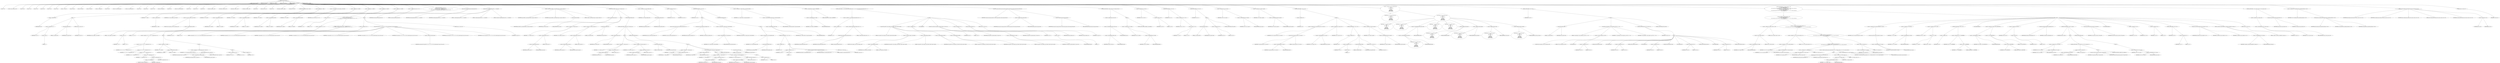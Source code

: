 digraph hostapd_notif_assoc {  
"1000135" [label = "(METHOD,hostapd_notif_assoc)" ]
"1000136" [label = "(PARAM,hostapd_data *hapd)" ]
"1000137" [label = "(PARAM,const u8 *addr)" ]
"1000138" [label = "(PARAM,const u8 *req_ies)" ]
"1000139" [label = "(PARAM,size_t req_ies_len)" ]
"1000140" [label = "(PARAM,int reassoc)" ]
"1000141" [label = "(BLOCK,,)" ]
"1000142" [label = "(LOCAL,v7: int)" ]
"1000143" [label = "(LOCAL,v9: const unsigned __int8 *)" ]
"1000144" [label = "(LOCAL,v10: int)" ]
"1000145" [label = "(LOCAL,v11: int)" ]
"1000146" [label = "(LOCAL,v12: int)" ]
"1000147" [label = "(LOCAL,v13: int)" ]
"1000148" [label = "(LOCAL,v14: int)" ]
"1000149" [label = "(LOCAL,v15: int)" ]
"1000150" [label = "(LOCAL,v17: const u8 *)" ]
"1000151" [label = "(LOCAL,v18: size_t)" ]
"1000152" [label = "(LOCAL,v19: sta_info *)" ]
"1000153" [label = "(LOCAL,v20: sta_info *)" ]
"1000154" [label = "(LOCAL,v21: unsigned int)" ]
"1000155" [label = "(LOCAL,v22: bool)" ]
"1000156" [label = "(LOCAL,v23: wpa_state_machine *)" ]
"1000157" [label = "(LOCAL,v24: wpa_authenticator *)" ]
"1000158" [label = "(LOCAL,v25: int)" ]
"1000159" [label = "(LOCAL,v26: int)" ]
"1000160" [label = "(LOCAL,v27: u32)" ]
"1000161" [label = "(LOCAL,v28: unsigned int)" ]
"1000162" [label = "(LOCAL,v29: int)" ]
"1000163" [label = "(LOCAL,v30: wpa_state_machine *)" ]
"1000164" [label = "(LOCAL,v31: int)" ]
"1000165" [label = "(LOCAL,v32: u8 *)" ]
"1000166" [label = "(LOCAL,v33: int)" ]
"1000167" [label = "(LOCAL,fmt: unsigned __int8 *)" ]
"1000168" [label = "(LOCAL,fmta: unsigned __int8 *)" ]
"1000169" [label = "(LOCAL,fmtb: unsigned __int8 *)" ]
"1000170" [label = "(LOCAL,fmtc: unsigned __int8 *)" ]
"1000171" [label = "(LOCAL,v38: int)" ]
"1000172" [label = "(LOCAL,show_errors: int)" ]
"1000173" [label = "(LOCAL,v41: int)" ]
"1000174" [label = "(LOCAL,elems: ieee802_11_elems)" ]
"1000175" [label = "(LOCAL,buf: u8 [ 1064 ])" ]
"1000176" [label = "(CONTROL_STRUCTURE,if ( !addr ),if ( !addr ))" ]
"1000177" [label = "(<operator>.logicalNot,!addr)" ]
"1000178" [label = "(IDENTIFIER,addr,!addr)" ]
"1000179" [label = "(BLOCK,,)" ]
"1000180" [label = "(<operator>.assignment,v15 = -1)" ]
"1000181" [label = "(IDENTIFIER,v15,v15 = -1)" ]
"1000182" [label = "(<operator>.minus,-1)" ]
"1000183" [label = "(LITERAL,1,-1)" ]
"1000184" [label = "(wpa_printf,wpa_printf(2, fmt))" ]
"1000185" [label = "(LITERAL,2,wpa_printf(2, fmt))" ]
"1000186" [label = "(IDENTIFIER,fmt,wpa_printf(2, fmt))" ]
"1000187" [label = "(RETURN,return v15;,return v15;)" ]
"1000188" [label = "(IDENTIFIER,v15,return v15;)" ]
"1000189" [label = "(<operator>.assignment,v7 = *addr)" ]
"1000190" [label = "(IDENTIFIER,v7,v7 = *addr)" ]
"1000191" [label = "(<operator>.indirection,*addr)" ]
"1000192" [label = "(IDENTIFIER,addr,v7 = *addr)" ]
"1000193" [label = "(<operator>.assignment,v9 = (const unsigned __int8 *)addr[1])" ]
"1000194" [label = "(IDENTIFIER,v9,v9 = (const unsigned __int8 *)addr[1])" ]
"1000195" [label = "(<operator>.cast,(const unsigned __int8 *)addr[1])" ]
"1000196" [label = "(UNKNOWN,const unsigned __int8 *,const unsigned __int8 *)" ]
"1000197" [label = "(<operator>.indirectIndexAccess,addr[1])" ]
"1000198" [label = "(IDENTIFIER,addr,(const unsigned __int8 *)addr[1])" ]
"1000199" [label = "(LITERAL,1,(const unsigned __int8 *)addr[1])" ]
"1000200" [label = "(<operator>.assignment,v10 = addr[2])" ]
"1000201" [label = "(IDENTIFIER,v10,v10 = addr[2])" ]
"1000202" [label = "(<operator>.indirectIndexAccess,addr[2])" ]
"1000203" [label = "(IDENTIFIER,addr,v10 = addr[2])" ]
"1000204" [label = "(LITERAL,2,v10 = addr[2])" ]
"1000205" [label = "(<operator>.assignment,v11 = addr[3])" ]
"1000206" [label = "(IDENTIFIER,v11,v11 = addr[3])" ]
"1000207" [label = "(<operator>.indirectIndexAccess,addr[3])" ]
"1000208" [label = "(IDENTIFIER,addr,v11 = addr[3])" ]
"1000209" [label = "(LITERAL,3,v11 = addr[3])" ]
"1000210" [label = "(<operator>.assignment,v12 = addr[4])" ]
"1000211" [label = "(IDENTIFIER,v12,v12 = addr[4])" ]
"1000212" [label = "(<operator>.indirectIndexAccess,addr[4])" ]
"1000213" [label = "(IDENTIFIER,addr,v12 = addr[4])" ]
"1000214" [label = "(LITERAL,4,v12 = addr[4])" ]
"1000215" [label = "(<operator>.assignment,v13 = addr[5])" ]
"1000216" [label = "(IDENTIFIER,v13,v13 = addr[5])" ]
"1000217" [label = "(<operator>.indirectIndexAccess,addr[5])" ]
"1000218" [label = "(IDENTIFIER,addr,v13 = addr[5])" ]
"1000219" [label = "(LITERAL,5,v13 = addr[5])" ]
"1000220" [label = "(<operator>.assignment,show_errors = v7 & 1)" ]
"1000221" [label = "(IDENTIFIER,show_errors,show_errors = v7 & 1)" ]
"1000222" [label = "(<operator>.and,v7 & 1)" ]
"1000223" [label = "(IDENTIFIER,v7,v7 & 1)" ]
"1000224" [label = "(LITERAL,1,v7 & 1)" ]
"1000225" [label = "(CONTROL_STRUCTURE,if ( (v7 & 1) != 0\n    || !(v12 | v11 | v10 | v7 | (unsigned int)v9 | v13)\n    || (v41 = addr[5], v14 = memcmp(addr, hapd->own_addr, 6u), v13 = v41, !v14) ),if ( (v7 & 1) != 0\n    || !(v12 | v11 | v10 | v7 | (unsigned int)v9 | v13)\n    || (v41 = addr[5], v14 = memcmp(addr, hapd->own_addr, 6u), v13 = v41, !v14) ))" ]
"1000226" [label = "(<operator>.logicalOr,(v7 & 1) != 0\n    || !(v12 | v11 | v10 | v7 | (unsigned int)v9 | v13)\n    || (v41 = addr[5], v14 = memcmp(addr, hapd->own_addr, 6u), v13 = v41, !v14))" ]
"1000227" [label = "(<operator>.notEquals,(v7 & 1) != 0)" ]
"1000228" [label = "(<operator>.and,v7 & 1)" ]
"1000229" [label = "(IDENTIFIER,v7,v7 & 1)" ]
"1000230" [label = "(LITERAL,1,v7 & 1)" ]
"1000231" [label = "(LITERAL,0,(v7 & 1) != 0)" ]
"1000232" [label = "(<operator>.logicalOr,!(v12 | v11 | v10 | v7 | (unsigned int)v9 | v13)\n    || (v41 = addr[5], v14 = memcmp(addr, hapd->own_addr, 6u), v13 = v41, !v14))" ]
"1000233" [label = "(<operator>.logicalNot,!(v12 | v11 | v10 | v7 | (unsigned int)v9 | v13))" ]
"1000234" [label = "(<operator>.or,v12 | v11 | v10 | v7 | (unsigned int)v9 | v13)" ]
"1000235" [label = "(IDENTIFIER,v12,v12 | v11 | v10 | v7 | (unsigned int)v9 | v13)" ]
"1000236" [label = "(<operator>.or,v11 | v10 | v7 | (unsigned int)v9 | v13)" ]
"1000237" [label = "(IDENTIFIER,v11,v11 | v10 | v7 | (unsigned int)v9 | v13)" ]
"1000238" [label = "(<operator>.or,v10 | v7 | (unsigned int)v9 | v13)" ]
"1000239" [label = "(IDENTIFIER,v10,v10 | v7 | (unsigned int)v9 | v13)" ]
"1000240" [label = "(<operator>.or,v7 | (unsigned int)v9 | v13)" ]
"1000241" [label = "(IDENTIFIER,v7,v7 | (unsigned int)v9 | v13)" ]
"1000242" [label = "(<operator>.or,(unsigned int)v9 | v13)" ]
"1000243" [label = "(<operator>.cast,(unsigned int)v9)" ]
"1000244" [label = "(UNKNOWN,unsigned int,unsigned int)" ]
"1000245" [label = "(IDENTIFIER,v9,(unsigned int)v9)" ]
"1000246" [label = "(IDENTIFIER,v13,(unsigned int)v9 | v13)" ]
"1000247" [label = "(BLOCK,,)" ]
"1000248" [label = "(<operator>.assignment,v41 = addr[5])" ]
"1000249" [label = "(IDENTIFIER,v41,v41 = addr[5])" ]
"1000250" [label = "(<operator>.indirectIndexAccess,addr[5])" ]
"1000251" [label = "(IDENTIFIER,addr,v41 = addr[5])" ]
"1000252" [label = "(LITERAL,5,v41 = addr[5])" ]
"1000253" [label = "(BLOCK,,)" ]
"1000254" [label = "(<operator>.assignment,v14 = memcmp(addr, hapd->own_addr, 6u))" ]
"1000255" [label = "(IDENTIFIER,v14,v14 = memcmp(addr, hapd->own_addr, 6u))" ]
"1000256" [label = "(memcmp,memcmp(addr, hapd->own_addr, 6u))" ]
"1000257" [label = "(IDENTIFIER,addr,memcmp(addr, hapd->own_addr, 6u))" ]
"1000258" [label = "(<operator>.indirectFieldAccess,hapd->own_addr)" ]
"1000259" [label = "(IDENTIFIER,hapd,memcmp(addr, hapd->own_addr, 6u))" ]
"1000260" [label = "(FIELD_IDENTIFIER,own_addr,own_addr)" ]
"1000261" [label = "(LITERAL,6u,memcmp(addr, hapd->own_addr, 6u))" ]
"1000262" [label = "(BLOCK,,)" ]
"1000263" [label = "(<operator>.assignment,v13 = v41)" ]
"1000264" [label = "(IDENTIFIER,v13,v13 = v41)" ]
"1000265" [label = "(IDENTIFIER,v41,v13 = v41)" ]
"1000266" [label = "(<operator>.logicalNot,!v14)" ]
"1000267" [label = "(IDENTIFIER,v14,!v14)" ]
"1000268" [label = "(BLOCK,,)" ]
"1000269" [label = "(<operator>.assignment,v15 = 0)" ]
"1000270" [label = "(IDENTIFIER,v15,v15 = 0)" ]
"1000271" [label = "(LITERAL,0,v15 = 0)" ]
"1000272" [label = "(wpa_printf,wpa_printf(2, v9, v10, v11, v12, v13, v38, &_stack_chk_guard, req_ies, show_errors))" ]
"1000273" [label = "(LITERAL,2,wpa_printf(2, v9, v10, v11, v12, v13, v38, &_stack_chk_guard, req_ies, show_errors))" ]
"1000274" [label = "(IDENTIFIER,v9,wpa_printf(2, v9, v10, v11, v12, v13, v38, &_stack_chk_guard, req_ies, show_errors))" ]
"1000275" [label = "(IDENTIFIER,v10,wpa_printf(2, v9, v10, v11, v12, v13, v38, &_stack_chk_guard, req_ies, show_errors))" ]
"1000276" [label = "(IDENTIFIER,v11,wpa_printf(2, v9, v10, v11, v12, v13, v38, &_stack_chk_guard, req_ies, show_errors))" ]
"1000277" [label = "(IDENTIFIER,v12,wpa_printf(2, v9, v10, v11, v12, v13, v38, &_stack_chk_guard, req_ies, show_errors))" ]
"1000278" [label = "(IDENTIFIER,v13,wpa_printf(2, v9, v10, v11, v12, v13, v38, &_stack_chk_guard, req_ies, show_errors))" ]
"1000279" [label = "(IDENTIFIER,v38,wpa_printf(2, v9, v10, v11, v12, v13, v38, &_stack_chk_guard, req_ies, show_errors))" ]
"1000280" [label = "(<operator>.addressOf,&_stack_chk_guard)" ]
"1000281" [label = "(IDENTIFIER,_stack_chk_guard,wpa_printf(2, v9, v10, v11, v12, v13, v38, &_stack_chk_guard, req_ies, show_errors))" ]
"1000282" [label = "(IDENTIFIER,req_ies,wpa_printf(2, v9, v10, v11, v12, v13, v38, &_stack_chk_guard, req_ies, show_errors))" ]
"1000283" [label = "(IDENTIFIER,show_errors,wpa_printf(2, v9, v10, v11, v12, v13, v38, &_stack_chk_guard, req_ies, show_errors))" ]
"1000284" [label = "(RETURN,return v15;,return v15;)" ]
"1000285" [label = "(IDENTIFIER,v15,return v15;)" ]
"1000286" [label = "(random_add_randomness,random_add_randomness(addr, 6u))" ]
"1000287" [label = "(IDENTIFIER,addr,random_add_randomness(addr, 6u))" ]
"1000288" [label = "(LITERAL,6u,random_add_randomness(addr, 6u))" ]
"1000289" [label = "(hostapd_logger,hostapd_logger(hapd, addr, 1u, 2, \"associated\"))" ]
"1000290" [label = "(IDENTIFIER,hapd,hostapd_logger(hapd, addr, 1u, 2, \"associated\"))" ]
"1000291" [label = "(IDENTIFIER,addr,hostapd_logger(hapd, addr, 1u, 2, \"associated\"))" ]
"1000292" [label = "(LITERAL,1u,hostapd_logger(hapd, addr, 1u, 2, \"associated\"))" ]
"1000293" [label = "(LITERAL,2,hostapd_logger(hapd, addr, 1u, 2, \"associated\"))" ]
"1000294" [label = "(LITERAL,\"associated\",hostapd_logger(hapd, addr, 1u, 2, \"associated\"))" ]
"1000295" [label = "(ieee802_11_parse_elems,ieee802_11_parse_elems(req_ies, req_ies_len, &elems, 0))" ]
"1000296" [label = "(IDENTIFIER,req_ies,ieee802_11_parse_elems(req_ies, req_ies_len, &elems, 0))" ]
"1000297" [label = "(IDENTIFIER,req_ies_len,ieee802_11_parse_elems(req_ies, req_ies_len, &elems, 0))" ]
"1000298" [label = "(<operator>.addressOf,&elems)" ]
"1000299" [label = "(IDENTIFIER,elems,ieee802_11_parse_elems(req_ies, req_ies_len, &elems, 0))" ]
"1000300" [label = "(LITERAL,0,ieee802_11_parse_elems(req_ies, req_ies_len, &elems, 0))" ]
"1000301" [label = "(CONTROL_STRUCTURE,if ( elems.wps_ie ),if ( elems.wps_ie ))" ]
"1000302" [label = "(<operator>.fieldAccess,elems.wps_ie)" ]
"1000303" [label = "(IDENTIFIER,elems,if ( elems.wps_ie ))" ]
"1000304" [label = "(FIELD_IDENTIFIER,wps_ie,wps_ie)" ]
"1000305" [label = "(BLOCK,,)" ]
"1000306" [label = "(<operator>.assignment,v17 = elems.wps_ie - 2)" ]
"1000307" [label = "(IDENTIFIER,v17,v17 = elems.wps_ie - 2)" ]
"1000308" [label = "(<operator>.subtraction,elems.wps_ie - 2)" ]
"1000309" [label = "(<operator>.fieldAccess,elems.wps_ie)" ]
"1000310" [label = "(IDENTIFIER,elems,elems.wps_ie - 2)" ]
"1000311" [label = "(FIELD_IDENTIFIER,wps_ie,wps_ie)" ]
"1000312" [label = "(LITERAL,2,elems.wps_ie - 2)" ]
"1000313" [label = "(<operator>.assignment,v18 = elems.wps_ie_len + 2)" ]
"1000314" [label = "(IDENTIFIER,v18,v18 = elems.wps_ie_len + 2)" ]
"1000315" [label = "(<operator>.addition,elems.wps_ie_len + 2)" ]
"1000316" [label = "(<operator>.fieldAccess,elems.wps_ie_len)" ]
"1000317" [label = "(IDENTIFIER,elems,elems.wps_ie_len + 2)" ]
"1000318" [label = "(FIELD_IDENTIFIER,wps_ie_len,wps_ie_len)" ]
"1000319" [label = "(LITERAL,2,elems.wps_ie_len + 2)" ]
"1000320" [label = "(wpa_printf,wpa_printf(2, fmta))" ]
"1000321" [label = "(LITERAL,2,wpa_printf(2, fmta))" ]
"1000322" [label = "(IDENTIFIER,fmta,wpa_printf(2, fmta))" ]
"1000323" [label = "(CONTROL_STRUCTURE,else,else)" ]
"1000324" [label = "(CONTROL_STRUCTURE,if ( elems.rsn_ie ),if ( elems.rsn_ie ))" ]
"1000325" [label = "(<operator>.fieldAccess,elems.rsn_ie)" ]
"1000326" [label = "(IDENTIFIER,elems,if ( elems.rsn_ie ))" ]
"1000327" [label = "(FIELD_IDENTIFIER,rsn_ie,rsn_ie)" ]
"1000328" [label = "(BLOCK,,)" ]
"1000329" [label = "(<operator>.assignment,v17 = elems.rsn_ie - 2)" ]
"1000330" [label = "(IDENTIFIER,v17,v17 = elems.rsn_ie - 2)" ]
"1000331" [label = "(<operator>.subtraction,elems.rsn_ie - 2)" ]
"1000332" [label = "(<operator>.fieldAccess,elems.rsn_ie)" ]
"1000333" [label = "(IDENTIFIER,elems,elems.rsn_ie - 2)" ]
"1000334" [label = "(FIELD_IDENTIFIER,rsn_ie,rsn_ie)" ]
"1000335" [label = "(LITERAL,2,elems.rsn_ie - 2)" ]
"1000336" [label = "(<operator>.assignment,v18 = elems.rsn_ie_len + 2)" ]
"1000337" [label = "(IDENTIFIER,v18,v18 = elems.rsn_ie_len + 2)" ]
"1000338" [label = "(<operator>.addition,elems.rsn_ie_len + 2)" ]
"1000339" [label = "(<operator>.fieldAccess,elems.rsn_ie_len)" ]
"1000340" [label = "(IDENTIFIER,elems,elems.rsn_ie_len + 2)" ]
"1000341" [label = "(FIELD_IDENTIFIER,rsn_ie_len,rsn_ie_len)" ]
"1000342" [label = "(LITERAL,2,elems.rsn_ie_len + 2)" ]
"1000343" [label = "(wpa_printf,wpa_printf(2, fmta))" ]
"1000344" [label = "(LITERAL,2,wpa_printf(2, fmta))" ]
"1000345" [label = "(IDENTIFIER,fmta,wpa_printf(2, fmta))" ]
"1000346" [label = "(CONTROL_STRUCTURE,else,else)" ]
"1000347" [label = "(BLOCK,,)" ]
"1000348" [label = "(<operator>.assignment,v17 = elems.wpa_ie)" ]
"1000349" [label = "(IDENTIFIER,v17,v17 = elems.wpa_ie)" ]
"1000350" [label = "(<operator>.fieldAccess,elems.wpa_ie)" ]
"1000351" [label = "(IDENTIFIER,elems,v17 = elems.wpa_ie)" ]
"1000352" [label = "(FIELD_IDENTIFIER,wpa_ie,wpa_ie)" ]
"1000353" [label = "(CONTROL_STRUCTURE,if ( elems.wpa_ie ),if ( elems.wpa_ie ))" ]
"1000354" [label = "(<operator>.fieldAccess,elems.wpa_ie)" ]
"1000355" [label = "(IDENTIFIER,elems,if ( elems.wpa_ie ))" ]
"1000356" [label = "(FIELD_IDENTIFIER,wpa_ie,wpa_ie)" ]
"1000357" [label = "(BLOCK,,)" ]
"1000358" [label = "(<operator>.assignment,v17 = elems.wpa_ie - 2)" ]
"1000359" [label = "(IDENTIFIER,v17,v17 = elems.wpa_ie - 2)" ]
"1000360" [label = "(<operator>.subtraction,elems.wpa_ie - 2)" ]
"1000361" [label = "(<operator>.fieldAccess,elems.wpa_ie)" ]
"1000362" [label = "(IDENTIFIER,elems,elems.wpa_ie - 2)" ]
"1000363" [label = "(FIELD_IDENTIFIER,wpa_ie,wpa_ie)" ]
"1000364" [label = "(LITERAL,2,elems.wpa_ie - 2)" ]
"1000365" [label = "(<operator>.assignment,v18 = elems.wpa_ie_len + 2)" ]
"1000366" [label = "(IDENTIFIER,v18,v18 = elems.wpa_ie_len + 2)" ]
"1000367" [label = "(<operator>.addition,elems.wpa_ie_len + 2)" ]
"1000368" [label = "(<operator>.fieldAccess,elems.wpa_ie_len)" ]
"1000369" [label = "(IDENTIFIER,elems,elems.wpa_ie_len + 2)" ]
"1000370" [label = "(FIELD_IDENTIFIER,wpa_ie_len,wpa_ie_len)" ]
"1000371" [label = "(LITERAL,2,elems.wpa_ie_len + 2)" ]
"1000372" [label = "(CONTROL_STRUCTURE,else,else)" ]
"1000373" [label = "(BLOCK,,)" ]
"1000374" [label = "(<operator>.assignment,v18 = 0)" ]
"1000375" [label = "(IDENTIFIER,v18,v18 = 0)" ]
"1000376" [label = "(LITERAL,0,v18 = 0)" ]
"1000377" [label = "(wpa_printf,wpa_printf(2, fmta))" ]
"1000378" [label = "(LITERAL,2,wpa_printf(2, fmta))" ]
"1000379" [label = "(IDENTIFIER,fmta,wpa_printf(2, fmta))" ]
"1000380" [label = "(<operator>.assignment,v19 = ap_get_sta(hapd, addr))" ]
"1000381" [label = "(IDENTIFIER,v19,v19 = ap_get_sta(hapd, addr))" ]
"1000382" [label = "(ap_get_sta,ap_get_sta(hapd, addr))" ]
"1000383" [label = "(IDENTIFIER,hapd,ap_get_sta(hapd, addr))" ]
"1000384" [label = "(IDENTIFIER,addr,ap_get_sta(hapd, addr))" ]
"1000385" [label = "(<operator>.assignment,v20 = v19)" ]
"1000386" [label = "(IDENTIFIER,v20,v20 = v19)" ]
"1000387" [label = "(IDENTIFIER,v19,v20 = v19)" ]
"1000388" [label = "(CONTROL_STRUCTURE,if ( v19 ),if ( v19 ))" ]
"1000389" [label = "(IDENTIFIER,v19,if ( v19 ))" ]
"1000390" [label = "(BLOCK,,)" ]
"1000391" [label = "(ap_sta_no_session_timeout,ap_sta_no_session_timeout(hapd, v19))" ]
"1000392" [label = "(IDENTIFIER,hapd,ap_sta_no_session_timeout(hapd, v19))" ]
"1000393" [label = "(IDENTIFIER,v19,ap_sta_no_session_timeout(hapd, v19))" ]
"1000394" [label = "(accounting_sta_stop,accounting_sta_stop(hapd, v20))" ]
"1000395" [label = "(IDENTIFIER,hapd,accounting_sta_stop(hapd, v20))" ]
"1000396" [label = "(IDENTIFIER,v20,accounting_sta_stop(hapd, v20))" ]
"1000397" [label = "(<operator>.assignment,v20->timeout_next = STA_NULLFUNC)" ]
"1000398" [label = "(<operator>.indirectFieldAccess,v20->timeout_next)" ]
"1000399" [label = "(IDENTIFIER,v20,v20->timeout_next = STA_NULLFUNC)" ]
"1000400" [label = "(FIELD_IDENTIFIER,timeout_next,timeout_next)" ]
"1000401" [label = "(IDENTIFIER,STA_NULLFUNC,v20->timeout_next = STA_NULLFUNC)" ]
"1000402" [label = "(CONTROL_STRUCTURE,else,else)" ]
"1000403" [label = "(BLOCK,,)" ]
"1000404" [label = "(<operator>.assignment,v20 = ap_sta_add(hapd, addr))" ]
"1000405" [label = "(IDENTIFIER,v20,v20 = ap_sta_add(hapd, addr))" ]
"1000406" [label = "(ap_sta_add,ap_sta_add(hapd, addr))" ]
"1000407" [label = "(IDENTIFIER,hapd,ap_sta_add(hapd, addr))" ]
"1000408" [label = "(IDENTIFIER,addr,ap_sta_add(hapd, addr))" ]
"1000409" [label = "(CONTROL_STRUCTURE,if ( !v20 ),if ( !v20 ))" ]
"1000410" [label = "(<operator>.logicalNot,!v20)" ]
"1000411" [label = "(IDENTIFIER,v20,!v20)" ]
"1000412" [label = "(BLOCK,,)" ]
"1000413" [label = "(<operator>.assignment,v15 = -1)" ]
"1000414" [label = "(IDENTIFIER,v15,v15 = -1)" ]
"1000415" [label = "(<operator>.minus,-1)" ]
"1000416" [label = "(LITERAL,1,-1)" ]
"1000417" [label = "(hostapd_drv_sta_disassoc,hostapd_drv_sta_disassoc(hapd, addr, 5))" ]
"1000418" [label = "(IDENTIFIER,hapd,hostapd_drv_sta_disassoc(hapd, addr, 5))" ]
"1000419" [label = "(IDENTIFIER,addr,hostapd_drv_sta_disassoc(hapd, addr, 5))" ]
"1000420" [label = "(LITERAL,5,hostapd_drv_sta_disassoc(hapd, addr, 5))" ]
"1000421" [label = "(RETURN,return v15;,return v15;)" ]
"1000422" [label = "(IDENTIFIER,v15,return v15;)" ]
"1000423" [label = "(<operator>.assignment,v21 = hapd->iface->drv_max_acl_mac_addrs)" ]
"1000424" [label = "(IDENTIFIER,v21,v21 = hapd->iface->drv_max_acl_mac_addrs)" ]
"1000425" [label = "(<operator>.indirectFieldAccess,hapd->iface->drv_max_acl_mac_addrs)" ]
"1000426" [label = "(<operator>.indirectFieldAccess,hapd->iface)" ]
"1000427" [label = "(IDENTIFIER,hapd,v21 = hapd->iface->drv_max_acl_mac_addrs)" ]
"1000428" [label = "(FIELD_IDENTIFIER,iface,iface)" ]
"1000429" [label = "(FIELD_IDENTIFIER,drv_max_acl_mac_addrs,drv_max_acl_mac_addrs)" ]
"1000430" [label = "(<operators>.assignmentAnd,v20->flags &= 0xFFFECFFF)" ]
"1000431" [label = "(<operator>.indirectFieldAccess,v20->flags)" ]
"1000432" [label = "(IDENTIFIER,v20,v20->flags &= 0xFFFECFFF)" ]
"1000433" [label = "(FIELD_IDENTIFIER,flags,flags)" ]
"1000434" [label = "(LITERAL,0xFFFECFFF,v20->flags &= 0xFFFECFFF)" ]
"1000435" [label = "(CONTROL_STRUCTURE,if ( !v21 && hostapd_check_acl(hapd, addr, 0) != 1 ),if ( !v21 && hostapd_check_acl(hapd, addr, 0) != 1 ))" ]
"1000436" [label = "(<operator>.logicalAnd,!v21 && hostapd_check_acl(hapd, addr, 0) != 1)" ]
"1000437" [label = "(<operator>.logicalNot,!v21)" ]
"1000438" [label = "(IDENTIFIER,v21,!v21)" ]
"1000439" [label = "(<operator>.notEquals,hostapd_check_acl(hapd, addr, 0) != 1)" ]
"1000440" [label = "(hostapd_check_acl,hostapd_check_acl(hapd, addr, 0))" ]
"1000441" [label = "(IDENTIFIER,hapd,hostapd_check_acl(hapd, addr, 0))" ]
"1000442" [label = "(IDENTIFIER,addr,hostapd_check_acl(hapd, addr, 0))" ]
"1000443" [label = "(LITERAL,0,hostapd_check_acl(hapd, addr, 0))" ]
"1000444" [label = "(LITERAL,1,hostapd_check_acl(hapd, addr, 0) != 1)" ]
"1000445" [label = "(BLOCK,,)" ]
"1000446" [label = "(wpa_printf,wpa_printf(3, (const unsigned __int8 *)addr[2], addr[3], addr[4], addr[5]))" ]
"1000447" [label = "(LITERAL,3,wpa_printf(3, (const unsigned __int8 *)addr[2], addr[3], addr[4], addr[5]))" ]
"1000448" [label = "(<operator>.cast,(const unsigned __int8 *)addr[2])" ]
"1000449" [label = "(UNKNOWN,const unsigned __int8 *,const unsigned __int8 *)" ]
"1000450" [label = "(<operator>.indirectIndexAccess,addr[2])" ]
"1000451" [label = "(IDENTIFIER,addr,(const unsigned __int8 *)addr[2])" ]
"1000452" [label = "(LITERAL,2,(const unsigned __int8 *)addr[2])" ]
"1000453" [label = "(<operator>.indirectIndexAccess,addr[3])" ]
"1000454" [label = "(IDENTIFIER,addr,wpa_printf(3, (const unsigned __int8 *)addr[2], addr[3], addr[4], addr[5]))" ]
"1000455" [label = "(LITERAL,3,wpa_printf(3, (const unsigned __int8 *)addr[2], addr[3], addr[4], addr[5]))" ]
"1000456" [label = "(<operator>.indirectIndexAccess,addr[4])" ]
"1000457" [label = "(IDENTIFIER,addr,wpa_printf(3, (const unsigned __int8 *)addr[2], addr[3], addr[4], addr[5]))" ]
"1000458" [label = "(LITERAL,4,wpa_printf(3, (const unsigned __int8 *)addr[2], addr[3], addr[4], addr[5]))" ]
"1000459" [label = "(<operator>.indirectIndexAccess,addr[5])" ]
"1000460" [label = "(IDENTIFIER,addr,wpa_printf(3, (const unsigned __int8 *)addr[2], addr[3], addr[4], addr[5]))" ]
"1000461" [label = "(LITERAL,5,wpa_printf(3, (const unsigned __int8 *)addr[2], addr[3], addr[4], addr[5]))" ]
"1000462" [label = "(<operator>.assignment,v33 = 1)" ]
"1000463" [label = "(IDENTIFIER,v33,v33 = 1)" ]
"1000464" [label = "(LITERAL,1,v33 = 1)" ]
"1000465" [label = "(JUMP_TARGET,fail)" ]
"1000466" [label = "(hostapd_drv_sta_disassoc,hostapd_drv_sta_disassoc(hapd, v20->addr, v33))" ]
"1000467" [label = "(IDENTIFIER,hapd,hostapd_drv_sta_disassoc(hapd, v20->addr, v33))" ]
"1000468" [label = "(<operator>.indirectFieldAccess,v20->addr)" ]
"1000469" [label = "(IDENTIFIER,v20,hostapd_drv_sta_disassoc(hapd, v20->addr, v33))" ]
"1000470" [label = "(FIELD_IDENTIFIER,addr,addr)" ]
"1000471" [label = "(IDENTIFIER,v33,hostapd_drv_sta_disassoc(hapd, v20->addr, v33))" ]
"1000472" [label = "(<operator>.assignment,v15 = -1)" ]
"1000473" [label = "(IDENTIFIER,v15,v15 = -1)" ]
"1000474" [label = "(<operator>.minus,-1)" ]
"1000475" [label = "(LITERAL,1,-1)" ]
"1000476" [label = "(ap_free_sta,ap_free_sta(hapd, v20))" ]
"1000477" [label = "(IDENTIFIER,hapd,ap_free_sta(hapd, v20))" ]
"1000478" [label = "(IDENTIFIER,v20,ap_free_sta(hapd, v20))" ]
"1000479" [label = "(RETURN,return v15;,return v15;)" ]
"1000480" [label = "(IDENTIFIER,v15,return v15;)" ]
"1000481" [label = "(ap_copy_sta_supp_op_classes,ap_copy_sta_supp_op_classes(v20, elems.supp_op_classes, elems.supp_op_classes_len))" ]
"1000482" [label = "(IDENTIFIER,v20,ap_copy_sta_supp_op_classes(v20, elems.supp_op_classes, elems.supp_op_classes_len))" ]
"1000483" [label = "(<operator>.fieldAccess,elems.supp_op_classes)" ]
"1000484" [label = "(IDENTIFIER,elems,ap_copy_sta_supp_op_classes(v20, elems.supp_op_classes, elems.supp_op_classes_len))" ]
"1000485" [label = "(FIELD_IDENTIFIER,supp_op_classes,supp_op_classes)" ]
"1000486" [label = "(<operator>.fieldAccess,elems.supp_op_classes_len)" ]
"1000487" [label = "(IDENTIFIER,elems,ap_copy_sta_supp_op_classes(v20, elems.supp_op_classes, elems.supp_op_classes_len))" ]
"1000488" [label = "(FIELD_IDENTIFIER,supp_op_classes_len,supp_op_classes_len)" ]
"1000489" [label = "(CONTROL_STRUCTURE,if ( !hapd->conf->wpa ),if ( !hapd->conf->wpa ))" ]
"1000490" [label = "(<operator>.logicalNot,!hapd->conf->wpa)" ]
"1000491" [label = "(<operator>.indirectFieldAccess,hapd->conf->wpa)" ]
"1000492" [label = "(<operator>.indirectFieldAccess,hapd->conf)" ]
"1000493" [label = "(IDENTIFIER,hapd,!hapd->conf->wpa)" ]
"1000494" [label = "(FIELD_IDENTIFIER,conf,conf)" ]
"1000495" [label = "(FIELD_IDENTIFIER,wpa,wpa)" ]
"1000496" [label = "(BLOCK,,)" ]
"1000497" [label = "(<operator>.assignment,v28 = v20->flags)" ]
"1000498" [label = "(IDENTIFIER,v28,v28 = v20->flags)" ]
"1000499" [label = "(<operator>.indirectFieldAccess,v20->flags)" ]
"1000500" [label = "(IDENTIFIER,v20,v28 = v20->flags)" ]
"1000501" [label = "(FIELD_IDENTIFIER,flags,flags)" ]
"1000502" [label = "(CONTROL_STRUCTURE,goto LABEL_22;,goto LABEL_22;)" ]
"1000503" [label = "(<operator>.assignment,v22 = v18 == 0)" ]
"1000504" [label = "(IDENTIFIER,v22,v22 = v18 == 0)" ]
"1000505" [label = "(<operator>.equals,v18 == 0)" ]
"1000506" [label = "(IDENTIFIER,v18,v18 == 0)" ]
"1000507" [label = "(LITERAL,0,v18 == 0)" ]
"1000508" [label = "(CONTROL_STRUCTURE,if ( v18 ),if ( v18 ))" ]
"1000509" [label = "(IDENTIFIER,v18,if ( v18 ))" ]
"1000510" [label = "(<operator>.assignment,v22 = v17 == 0)" ]
"1000511" [label = "(IDENTIFIER,v22,v22 = v17 == 0)" ]
"1000512" [label = "(<operator>.equals,v17 == 0)" ]
"1000513" [label = "(IDENTIFIER,v17,v17 == 0)" ]
"1000514" [label = "(LITERAL,0,v17 == 0)" ]
"1000515" [label = "(CONTROL_STRUCTURE,if ( v22 ),if ( v22 ))" ]
"1000516" [label = "(IDENTIFIER,v22,if ( v22 ))" ]
"1000517" [label = "(BLOCK,,)" ]
"1000518" [label = "(wpa_printf,wpa_printf(2, fmtb))" ]
"1000519" [label = "(LITERAL,2,wpa_printf(2, fmtb))" ]
"1000520" [label = "(IDENTIFIER,fmtb,wpa_printf(2, fmtb))" ]
"1000521" [label = "(<operator>.assignment,v33 = 13)" ]
"1000522" [label = "(IDENTIFIER,v33,v33 = 13)" ]
"1000523" [label = "(LITERAL,13,v33 = 13)" ]
"1000524" [label = "(CONTROL_STRUCTURE,goto fail;,goto fail;)" ]
"1000525" [label = "(<operator>.assignment,v23 = v20->wpa_sm)" ]
"1000526" [label = "(IDENTIFIER,v23,v23 = v20->wpa_sm)" ]
"1000527" [label = "(<operator>.indirectFieldAccess,v20->wpa_sm)" ]
"1000528" [label = "(IDENTIFIER,v20,v23 = v20->wpa_sm)" ]
"1000529" [label = "(FIELD_IDENTIFIER,wpa_sm,wpa_sm)" ]
"1000530" [label = "(<operator>.assignment,v24 = hapd->wpa_auth)" ]
"1000531" [label = "(IDENTIFIER,v24,v24 = hapd->wpa_auth)" ]
"1000532" [label = "(<operator>.indirectFieldAccess,hapd->wpa_auth)" ]
"1000533" [label = "(IDENTIFIER,hapd,v24 = hapd->wpa_auth)" ]
"1000534" [label = "(FIELD_IDENTIFIER,wpa_auth,wpa_auth)" ]
"1000535" [label = "(CONTROL_STRUCTURE,if ( !v23 ),if ( !v23 ))" ]
"1000536" [label = "(<operator>.logicalNot,!v23)" ]
"1000537" [label = "(IDENTIFIER,v23,!v23)" ]
"1000538" [label = "(BLOCK,,)" ]
"1000539" [label = "(<operator>.assignment,v23 = wpa_auth_sta_init(v24, v20->addr, 0))" ]
"1000540" [label = "(IDENTIFIER,v23,v23 = wpa_auth_sta_init(v24, v20->addr, 0))" ]
"1000541" [label = "(wpa_auth_sta_init,wpa_auth_sta_init(v24, v20->addr, 0))" ]
"1000542" [label = "(IDENTIFIER,v24,wpa_auth_sta_init(v24, v20->addr, 0))" ]
"1000543" [label = "(<operator>.indirectFieldAccess,v20->addr)" ]
"1000544" [label = "(IDENTIFIER,v20,wpa_auth_sta_init(v24, v20->addr, 0))" ]
"1000545" [label = "(FIELD_IDENTIFIER,addr,addr)" ]
"1000546" [label = "(LITERAL,0,wpa_auth_sta_init(v24, v20->addr, 0))" ]
"1000547" [label = "(<operator>.assignment,v20->wpa_sm = v23)" ]
"1000548" [label = "(<operator>.indirectFieldAccess,v20->wpa_sm)" ]
"1000549" [label = "(IDENTIFIER,v20,v20->wpa_sm = v23)" ]
"1000550" [label = "(FIELD_IDENTIFIER,wpa_sm,wpa_sm)" ]
"1000551" [label = "(IDENTIFIER,v23,v20->wpa_sm = v23)" ]
"1000552" [label = "(CONTROL_STRUCTURE,if ( !v23 ),if ( !v23 ))" ]
"1000553" [label = "(<operator>.logicalNot,!v23)" ]
"1000554" [label = "(IDENTIFIER,v23,!v23)" ]
"1000555" [label = "(BLOCK,,)" ]
"1000556" [label = "(<operator>.assignment,v15 = -1)" ]
"1000557" [label = "(IDENTIFIER,v15,v15 = -1)" ]
"1000558" [label = "(<operator>.minus,-1)" ]
"1000559" [label = "(LITERAL,1,-1)" ]
"1000560" [label = "(wpa_printf,wpa_printf(5, fmtb))" ]
"1000561" [label = "(LITERAL,5,wpa_printf(5, fmtb))" ]
"1000562" [label = "(IDENTIFIER,fmtb,wpa_printf(5, fmtb))" ]
"1000563" [label = "(RETURN,return v15;,return v15;)" ]
"1000564" [label = "(IDENTIFIER,v15,return v15;)" ]
"1000565" [label = "(<operator>.assignment,v24 = hapd->wpa_auth)" ]
"1000566" [label = "(IDENTIFIER,v24,v24 = hapd->wpa_auth)" ]
"1000567" [label = "(<operator>.indirectFieldAccess,hapd->wpa_auth)" ]
"1000568" [label = "(IDENTIFIER,hapd,v24 = hapd->wpa_auth)" ]
"1000569" [label = "(FIELD_IDENTIFIER,wpa_auth,wpa_auth)" ]
"1000570" [label = "(<operator>.assignment,v25 = wpa_validate_wpa_ie(\n          v24,\n          v23,\n          hapd->iface->freq,\n          v17,\n          v18,\n          elems.mdie,\n          elems.mdie_len,\n          elems.owe_dh,\n          elems.owe_dh_len))" ]
"1000571" [label = "(IDENTIFIER,v25,v25 = wpa_validate_wpa_ie(\n          v24,\n          v23,\n          hapd->iface->freq,\n          v17,\n          v18,\n          elems.mdie,\n          elems.mdie_len,\n          elems.owe_dh,\n          elems.owe_dh_len))" ]
"1000572" [label = "(wpa_validate_wpa_ie,wpa_validate_wpa_ie(\n          v24,\n          v23,\n          hapd->iface->freq,\n          v17,\n          v18,\n          elems.mdie,\n          elems.mdie_len,\n          elems.owe_dh,\n          elems.owe_dh_len))" ]
"1000573" [label = "(IDENTIFIER,v24,wpa_validate_wpa_ie(\n          v24,\n          v23,\n          hapd->iface->freq,\n          v17,\n          v18,\n          elems.mdie,\n          elems.mdie_len,\n          elems.owe_dh,\n          elems.owe_dh_len))" ]
"1000574" [label = "(IDENTIFIER,v23,wpa_validate_wpa_ie(\n          v24,\n          v23,\n          hapd->iface->freq,\n          v17,\n          v18,\n          elems.mdie,\n          elems.mdie_len,\n          elems.owe_dh,\n          elems.owe_dh_len))" ]
"1000575" [label = "(<operator>.indirectFieldAccess,hapd->iface->freq)" ]
"1000576" [label = "(<operator>.indirectFieldAccess,hapd->iface)" ]
"1000577" [label = "(IDENTIFIER,hapd,wpa_validate_wpa_ie(\n          v24,\n          v23,\n          hapd->iface->freq,\n          v17,\n          v18,\n          elems.mdie,\n          elems.mdie_len,\n          elems.owe_dh,\n          elems.owe_dh_len))" ]
"1000578" [label = "(FIELD_IDENTIFIER,iface,iface)" ]
"1000579" [label = "(FIELD_IDENTIFIER,freq,freq)" ]
"1000580" [label = "(IDENTIFIER,v17,wpa_validate_wpa_ie(\n          v24,\n          v23,\n          hapd->iface->freq,\n          v17,\n          v18,\n          elems.mdie,\n          elems.mdie_len,\n          elems.owe_dh,\n          elems.owe_dh_len))" ]
"1000581" [label = "(IDENTIFIER,v18,wpa_validate_wpa_ie(\n          v24,\n          v23,\n          hapd->iface->freq,\n          v17,\n          v18,\n          elems.mdie,\n          elems.mdie_len,\n          elems.owe_dh,\n          elems.owe_dh_len))" ]
"1000582" [label = "(<operator>.fieldAccess,elems.mdie)" ]
"1000583" [label = "(IDENTIFIER,elems,wpa_validate_wpa_ie(\n          v24,\n          v23,\n          hapd->iface->freq,\n          v17,\n          v18,\n          elems.mdie,\n          elems.mdie_len,\n          elems.owe_dh,\n          elems.owe_dh_len))" ]
"1000584" [label = "(FIELD_IDENTIFIER,mdie,mdie)" ]
"1000585" [label = "(<operator>.fieldAccess,elems.mdie_len)" ]
"1000586" [label = "(IDENTIFIER,elems,wpa_validate_wpa_ie(\n          v24,\n          v23,\n          hapd->iface->freq,\n          v17,\n          v18,\n          elems.mdie,\n          elems.mdie_len,\n          elems.owe_dh,\n          elems.owe_dh_len))" ]
"1000587" [label = "(FIELD_IDENTIFIER,mdie_len,mdie_len)" ]
"1000588" [label = "(<operator>.fieldAccess,elems.owe_dh)" ]
"1000589" [label = "(IDENTIFIER,elems,wpa_validate_wpa_ie(\n          v24,\n          v23,\n          hapd->iface->freq,\n          v17,\n          v18,\n          elems.mdie,\n          elems.mdie_len,\n          elems.owe_dh,\n          elems.owe_dh_len))" ]
"1000590" [label = "(FIELD_IDENTIFIER,owe_dh,owe_dh)" ]
"1000591" [label = "(<operator>.fieldAccess,elems.owe_dh_len)" ]
"1000592" [label = "(IDENTIFIER,elems,wpa_validate_wpa_ie(\n          v24,\n          v23,\n          hapd->iface->freq,\n          v17,\n          v18,\n          elems.mdie,\n          elems.mdie_len,\n          elems.owe_dh,\n          elems.owe_dh_len))" ]
"1000593" [label = "(FIELD_IDENTIFIER,owe_dh_len,owe_dh_len)" ]
"1000594" [label = "(CONTROL_STRUCTURE,if ( v25 ),if ( v25 ))" ]
"1000595" [label = "(IDENTIFIER,v25,if ( v25 ))" ]
"1000596" [label = "(BLOCK,,)" ]
"1000597" [label = "(wpa_printf,wpa_printf(2, fmtc))" ]
"1000598" [label = "(LITERAL,2,wpa_printf(2, fmtc))" ]
"1000599" [label = "(IDENTIFIER,fmtc,wpa_printf(2, fmtc))" ]
"1000600" [label = "(wpa_hexdump,wpa_hexdump(2, (const unsigned __int8 *)\"IE\", v17, v18))" ]
"1000601" [label = "(LITERAL,2,wpa_hexdump(2, (const unsigned __int8 *)\"IE\", v17, v18))" ]
"1000602" [label = "(<operator>.cast,(const unsigned __int8 *)\"IE\")" ]
"1000603" [label = "(UNKNOWN,const unsigned __int8 *,const unsigned __int8 *)" ]
"1000604" [label = "(LITERAL,\"IE\",(const unsigned __int8 *)\"IE\")" ]
"1000605" [label = "(IDENTIFIER,v17,wpa_hexdump(2, (const unsigned __int8 *)\"IE\", v17, v18))" ]
"1000606" [label = "(IDENTIFIER,v18,wpa_hexdump(2, (const unsigned __int8 *)\"IE\", v17, v18))" ]
"1000607" [label = "(CONTROL_STRUCTURE,switch ( v25 ),switch ( v25 ))" ]
"1000608" [label = "(IDENTIFIER,v25,switch ( v25 ))" ]
"1000609" [label = "(BLOCK,,)" ]
"1000610" [label = "(JUMP_TARGET,case 2)" ]
"1000611" [label = "(<operator>.assignment,v33 = 18)" ]
"1000612" [label = "(IDENTIFIER,v33,v33 = 18)" ]
"1000613" [label = "(LITERAL,18,v33 = 18)" ]
"1000614" [label = "(CONTROL_STRUCTURE,break;,break;)" ]
"1000615" [label = "(JUMP_TARGET,case 3)" ]
"1000616" [label = "(<operator>.assignment,v33 = 19)" ]
"1000617" [label = "(IDENTIFIER,v33,v33 = 19)" ]
"1000618" [label = "(LITERAL,19,v33 = 19)" ]
"1000619" [label = "(CONTROL_STRUCTURE,break;,break;)" ]
"1000620" [label = "(JUMP_TARGET,case 4)" ]
"1000621" [label = "(<operator>.assignment,v33 = 20)" ]
"1000622" [label = "(IDENTIFIER,v33,v33 = 20)" ]
"1000623" [label = "(LITERAL,20,v33 = 20)" ]
"1000624" [label = "(CONTROL_STRUCTURE,break;,break;)" ]
"1000625" [label = "(JUMP_TARGET,case 8)" ]
"1000626" [label = "(<operator>.assignment,v33 = 24)" ]
"1000627" [label = "(IDENTIFIER,v33,v33 = 24)" ]
"1000628" [label = "(LITERAL,24,v33 = 24)" ]
"1000629" [label = "(CONTROL_STRUCTURE,break;,break;)" ]
"1000630" [label = "(JUMP_TARGET,default)" ]
"1000631" [label = "(<operator>.assignment,v33 = 13)" ]
"1000632" [label = "(IDENTIFIER,v33,v33 = 13)" ]
"1000633" [label = "(LITERAL,13,v33 = 13)" ]
"1000634" [label = "(CONTROL_STRUCTURE,break;,break;)" ]
"1000635" [label = "(CONTROL_STRUCTURE,goto fail;,goto fail;)" ]
"1000636" [label = "(CONTROL_STRUCTURE,if ( (v20->flags & 0x402) != 1026\n    || (v15 = v20->sa_query_timed_out) != 0\n    || v20->sa_query_count > 0\n    && ((ap_check_sa_query_timeout(hapd, v20), (~v20->flags & 0x402) != 0) || v20->sa_query_timed_out)\n    || v20->auth_alg == 2 ),if ( (v20->flags & 0x402) != 1026\n    || (v15 = v20->sa_query_timed_out) != 0\n    || v20->sa_query_count > 0\n    && ((ap_check_sa_query_timeout(hapd, v20), (~v20->flags & 0x402) != 0) || v20->sa_query_timed_out)\n    || v20->auth_alg == 2 ))" ]
"1000637" [label = "(<operator>.logicalOr,(v20->flags & 0x402) != 1026\n    || (v15 = v20->sa_query_timed_out) != 0\n    || v20->sa_query_count > 0\n    && ((ap_check_sa_query_timeout(hapd, v20), (~v20->flags & 0x402) != 0) || v20->sa_query_timed_out)\n    || v20->auth_alg == 2)" ]
"1000638" [label = "(<operator>.notEquals,(v20->flags & 0x402) != 1026)" ]
"1000639" [label = "(<operator>.and,v20->flags & 0x402)" ]
"1000640" [label = "(<operator>.indirectFieldAccess,v20->flags)" ]
"1000641" [label = "(IDENTIFIER,v20,v20->flags & 0x402)" ]
"1000642" [label = "(FIELD_IDENTIFIER,flags,flags)" ]
"1000643" [label = "(LITERAL,0x402,v20->flags & 0x402)" ]
"1000644" [label = "(LITERAL,1026,(v20->flags & 0x402) != 1026)" ]
"1000645" [label = "(<operator>.logicalOr,(v15 = v20->sa_query_timed_out) != 0\n    || v20->sa_query_count > 0\n    && ((ap_check_sa_query_timeout(hapd, v20), (~v20->flags & 0x402) != 0) || v20->sa_query_timed_out)\n    || v20->auth_alg == 2)" ]
"1000646" [label = "(<operator>.notEquals,(v15 = v20->sa_query_timed_out) != 0)" ]
"1000647" [label = "(<operator>.assignment,v15 = v20->sa_query_timed_out)" ]
"1000648" [label = "(IDENTIFIER,v15,v15 = v20->sa_query_timed_out)" ]
"1000649" [label = "(<operator>.indirectFieldAccess,v20->sa_query_timed_out)" ]
"1000650" [label = "(IDENTIFIER,v20,v15 = v20->sa_query_timed_out)" ]
"1000651" [label = "(FIELD_IDENTIFIER,sa_query_timed_out,sa_query_timed_out)" ]
"1000652" [label = "(LITERAL,0,(v15 = v20->sa_query_timed_out) != 0)" ]
"1000653" [label = "(<operator>.logicalOr,v20->sa_query_count > 0\n    && ((ap_check_sa_query_timeout(hapd, v20), (~v20->flags & 0x402) != 0) || v20->sa_query_timed_out)\n    || v20->auth_alg == 2)" ]
"1000654" [label = "(<operator>.logicalAnd,v20->sa_query_count > 0\n    && ((ap_check_sa_query_timeout(hapd, v20), (~v20->flags & 0x402) != 0) || v20->sa_query_timed_out))" ]
"1000655" [label = "(<operator>.greaterThan,v20->sa_query_count > 0)" ]
"1000656" [label = "(<operator>.indirectFieldAccess,v20->sa_query_count)" ]
"1000657" [label = "(IDENTIFIER,v20,v20->sa_query_count > 0)" ]
"1000658" [label = "(FIELD_IDENTIFIER,sa_query_count,sa_query_count)" ]
"1000659" [label = "(LITERAL,0,v20->sa_query_count > 0)" ]
"1000660" [label = "(<operator>.logicalOr,(ap_check_sa_query_timeout(hapd, v20), (~v20->flags & 0x402) != 0) || v20->sa_query_timed_out)" ]
"1000661" [label = "(BLOCK,,)" ]
"1000662" [label = "(ap_check_sa_query_timeout,ap_check_sa_query_timeout(hapd, v20))" ]
"1000663" [label = "(IDENTIFIER,hapd,ap_check_sa_query_timeout(hapd, v20))" ]
"1000664" [label = "(IDENTIFIER,v20,ap_check_sa_query_timeout(hapd, v20))" ]
"1000665" [label = "(<operator>.notEquals,(~v20->flags & 0x402) != 0)" ]
"1000666" [label = "(<operator>.and,~v20->flags & 0x402)" ]
"1000667" [label = "(<operator>.indirectFieldAccess,~v20->flags)" ]
"1000668" [label = "(IDENTIFIER,~v20,~v20->flags & 0x402)" ]
"1000669" [label = "(FIELD_IDENTIFIER,flags,flags)" ]
"1000670" [label = "(LITERAL,0x402,~v20->flags & 0x402)" ]
"1000671" [label = "(LITERAL,0,(~v20->flags & 0x402) != 0)" ]
"1000672" [label = "(<operator>.indirectFieldAccess,v20->sa_query_timed_out)" ]
"1000673" [label = "(IDENTIFIER,v20,(ap_check_sa_query_timeout(hapd, v20), (~v20->flags & 0x402) != 0) || v20->sa_query_timed_out)" ]
"1000674" [label = "(FIELD_IDENTIFIER,sa_query_timed_out,sa_query_timed_out)" ]
"1000675" [label = "(<operator>.equals,v20->auth_alg == 2)" ]
"1000676" [label = "(<operator>.indirectFieldAccess,v20->auth_alg)" ]
"1000677" [label = "(IDENTIFIER,v20,v20->auth_alg == 2)" ]
"1000678" [label = "(FIELD_IDENTIFIER,auth_alg,auth_alg)" ]
"1000679" [label = "(LITERAL,2,v20->auth_alg == 2)" ]
"1000680" [label = "(BLOCK,,)" ]
"1000681" [label = "(<operator>.assignment,v26 = wpa_auth_uses_mfp(v20->wpa_sm))" ]
"1000682" [label = "(IDENTIFIER,v26,v26 = wpa_auth_uses_mfp(v20->wpa_sm))" ]
"1000683" [label = "(wpa_auth_uses_mfp,wpa_auth_uses_mfp(v20->wpa_sm))" ]
"1000684" [label = "(<operator>.indirectFieldAccess,v20->wpa_sm)" ]
"1000685" [label = "(IDENTIFIER,v20,wpa_auth_uses_mfp(v20->wpa_sm))" ]
"1000686" [label = "(FIELD_IDENTIFIER,wpa_sm,wpa_sm)" ]
"1000687" [label = "(<operator>.assignment,v27 = v20->flags)" ]
"1000688" [label = "(IDENTIFIER,v27,v27 = v20->flags)" ]
"1000689" [label = "(<operator>.indirectFieldAccess,v20->flags)" ]
"1000690" [label = "(IDENTIFIER,v20,v27 = v20->flags)" ]
"1000691" [label = "(FIELD_IDENTIFIER,flags,flags)" ]
"1000692" [label = "(<operator>.assignment,v28 = v27 | 0x400)" ]
"1000693" [label = "(IDENTIFIER,v28,v28 = v27 | 0x400)" ]
"1000694" [label = "(<operator>.or,v27 | 0x400)" ]
"1000695" [label = "(IDENTIFIER,v27,v27 | 0x400)" ]
"1000696" [label = "(LITERAL,0x400,v27 | 0x400)" ]
"1000697" [label = "(CONTROL_STRUCTURE,if ( !v26 ),if ( !v26 ))" ]
"1000698" [label = "(<operator>.logicalNot,!v26)" ]
"1000699" [label = "(IDENTIFIER,v26,!v26)" ]
"1000700" [label = "(<operator>.assignment,v28 = v27 & 0xFFFFFBFF)" ]
"1000701" [label = "(IDENTIFIER,v28,v28 = v27 & 0xFFFFFBFF)" ]
"1000702" [label = "(<operator>.and,v27 & 0xFFFFFBFF)" ]
"1000703" [label = "(IDENTIFIER,v27,v27 & 0xFFFFFBFF)" ]
"1000704" [label = "(LITERAL,0xFFFFFBFF,v27 & 0xFFFFFBFF)" ]
"1000705" [label = "(JUMP_TARGET,LABEL_22)" ]
"1000706" [label = "(<operator>.assignment,v20->flags = v28 & 0xFFF7FFFF | 3)" ]
"1000707" [label = "(<operator>.indirectFieldAccess,v20->flags)" ]
"1000708" [label = "(IDENTIFIER,v20,v20->flags = v28 & 0xFFF7FFFF | 3)" ]
"1000709" [label = "(FIELD_IDENTIFIER,flags,flags)" ]
"1000710" [label = "(<operator>.or,v28 & 0xFFF7FFFF | 3)" ]
"1000711" [label = "(<operator>.and,v28 & 0xFFF7FFFF)" ]
"1000712" [label = "(IDENTIFIER,v28,v28 & 0xFFF7FFFF)" ]
"1000713" [label = "(LITERAL,0xFFF7FFFF,v28 & 0xFFF7FFFF)" ]
"1000714" [label = "(LITERAL,3,v28 & 0xFFF7FFFF | 3)" ]
"1000715" [label = "(<operator>.assignment,v29 = v28 & 2)" ]
"1000716" [label = "(IDENTIFIER,v29,v29 = v28 & 2)" ]
"1000717" [label = "(<operator>.and,v28 & 2)" ]
"1000718" [label = "(IDENTIFIER,v28,v28 & 2)" ]
"1000719" [label = "(LITERAL,2,v28 & 2)" ]
"1000720" [label = "(hostapd_set_sta_flags,hostapd_set_sta_flags(hapd, v20))" ]
"1000721" [label = "(IDENTIFIER,hapd,hostapd_set_sta_flags(hapd, v20))" ]
"1000722" [label = "(IDENTIFIER,v20,hostapd_set_sta_flags(hapd, v20))" ]
"1000723" [label = "(CONTROL_STRUCTURE,if ( reassoc ),if ( reassoc ))" ]
"1000724" [label = "(IDENTIFIER,reassoc,if ( reassoc ))" ]
"1000725" [label = "(BLOCK,,)" ]
"1000726" [label = "(<operator>.assignment,v30 = v20->wpa_sm)" ]
"1000727" [label = "(IDENTIFIER,v30,v30 = v20->wpa_sm)" ]
"1000728" [label = "(<operator>.indirectFieldAccess,v20->wpa_sm)" ]
"1000729" [label = "(IDENTIFIER,v20,v30 = v20->wpa_sm)" ]
"1000730" [label = "(FIELD_IDENTIFIER,wpa_sm,wpa_sm)" ]
"1000731" [label = "(CONTROL_STRUCTURE,if ( v20->auth_alg == 2 ),if ( v20->auth_alg == 2 ))" ]
"1000732" [label = "(<operator>.equals,v20->auth_alg == 2)" ]
"1000733" [label = "(<operator>.indirectFieldAccess,v20->auth_alg)" ]
"1000734" [label = "(IDENTIFIER,v20,v20->auth_alg == 2)" ]
"1000735" [label = "(FIELD_IDENTIFIER,auth_alg,auth_alg)" ]
"1000736" [label = "(LITERAL,2,v20->auth_alg == 2)" ]
"1000737" [label = "(BLOCK,,)" ]
"1000738" [label = "(wpa_auth_sm_event,wpa_auth_sm_event(v30, WPA_ASSOC_FT))" ]
"1000739" [label = "(IDENTIFIER,v30,wpa_auth_sm_event(v30, WPA_ASSOC_FT))" ]
"1000740" [label = "(IDENTIFIER,WPA_ASSOC_FT,wpa_auth_sm_event(v30, WPA_ASSOC_FT))" ]
"1000741" [label = "(CONTROL_STRUCTURE,goto LABEL_25;,goto LABEL_25;)" ]
"1000742" [label = "(CONTROL_STRUCTURE,else,else)" ]
"1000743" [label = "(BLOCK,,)" ]
"1000744" [label = "(<operator>.assignment,v30 = v20->wpa_sm)" ]
"1000745" [label = "(IDENTIFIER,v30,v30 = v20->wpa_sm)" ]
"1000746" [label = "(<operator>.indirectFieldAccess,v20->wpa_sm)" ]
"1000747" [label = "(IDENTIFIER,v20,v30 = v20->wpa_sm)" ]
"1000748" [label = "(FIELD_IDENTIFIER,wpa_sm,wpa_sm)" ]
"1000749" [label = "(wpa_auth_sm_event,wpa_auth_sm_event(v30, WPA_ASSOC))" ]
"1000750" [label = "(IDENTIFIER,v30,wpa_auth_sm_event(v30, WPA_ASSOC))" ]
"1000751" [label = "(IDENTIFIER,WPA_ASSOC,wpa_auth_sm_event(v30, WPA_ASSOC))" ]
"1000752" [label = "(JUMP_TARGET,LABEL_25)" ]
"1000753" [label = "(<operator>.assignment,v31 = v29)" ]
"1000754" [label = "(IDENTIFIER,v31,v31 = v29)" ]
"1000755" [label = "(IDENTIFIER,v29,v31 = v29)" ]
"1000756" [label = "(<operator>.assignment,v15 = 0)" ]
"1000757" [label = "(IDENTIFIER,v15,v15 = 0)" ]
"1000758" [label = "(LITERAL,0,v15 = 0)" ]
"1000759" [label = "(CONTROL_STRUCTURE,if ( v29 ),if ( v29 ))" ]
"1000760" [label = "(IDENTIFIER,v29,if ( v29 ))" ]
"1000761" [label = "(<operator>.assignment,v31 = 1)" ]
"1000762" [label = "(IDENTIFIER,v31,v31 = 1)" ]
"1000763" [label = "(LITERAL,1,v31 = 1)" ]
"1000764" [label = "(hostapd_new_assoc_sta,hostapd_new_assoc_sta(hapd, v20, v31))" ]
"1000765" [label = "(IDENTIFIER,hapd,hostapd_new_assoc_sta(hapd, v20, v31))" ]
"1000766" [label = "(IDENTIFIER,v20,hostapd_new_assoc_sta(hapd, v20, v31))" ]
"1000767" [label = "(IDENTIFIER,v31,hostapd_new_assoc_sta(hapd, v20, v31))" ]
"1000768" [label = "(ieee802_1x_notify_port_enabled,ieee802_1x_notify_port_enabled(v20->eapol_sm, 1))" ]
"1000769" [label = "(<operator>.indirectFieldAccess,v20->eapol_sm)" ]
"1000770" [label = "(IDENTIFIER,v20,ieee802_1x_notify_port_enabled(v20->eapol_sm, 1))" ]
"1000771" [label = "(FIELD_IDENTIFIER,eapol_sm,eapol_sm)" ]
"1000772" [label = "(LITERAL,1,ieee802_1x_notify_port_enabled(v20->eapol_sm, 1))" ]
"1000773" [label = "(RETURN,return v15;,return v15;)" ]
"1000774" [label = "(IDENTIFIER,v15,return v15;)" ]
"1000775" [label = "(CONTROL_STRUCTURE,if ( !v20->sa_query_count ),if ( !v20->sa_query_count ))" ]
"1000776" [label = "(<operator>.logicalNot,!v20->sa_query_count)" ]
"1000777" [label = "(<operator>.indirectFieldAccess,v20->sa_query_count)" ]
"1000778" [label = "(IDENTIFIER,v20,!v20->sa_query_count)" ]
"1000779" [label = "(FIELD_IDENTIFIER,sa_query_count,sa_query_count)" ]
"1000780" [label = "(ap_sta_start_sa_query,ap_sta_start_sa_query(hapd, v20))" ]
"1000781" [label = "(IDENTIFIER,hapd,ap_sta_start_sa_query(hapd, v20))" ]
"1000782" [label = "(IDENTIFIER,v20,ap_sta_start_sa_query(hapd, v20))" ]
"1000783" [label = "(<operator>.assignment,v32 = hostapd_eid_assoc_comeback_time(hapd, v20, buf))" ]
"1000784" [label = "(IDENTIFIER,v32,v32 = hostapd_eid_assoc_comeback_time(hapd, v20, buf))" ]
"1000785" [label = "(hostapd_eid_assoc_comeback_time,hostapd_eid_assoc_comeback_time(hapd, v20, buf))" ]
"1000786" [label = "(IDENTIFIER,hapd,hostapd_eid_assoc_comeback_time(hapd, v20, buf))" ]
"1000787" [label = "(IDENTIFIER,v20,hostapd_eid_assoc_comeback_time(hapd, v20, buf))" ]
"1000788" [label = "(IDENTIFIER,buf,hostapd_eid_assoc_comeback_time(hapd, v20, buf))" ]
"1000789" [label = "(hostapd_sta_assoc,hostapd_sta_assoc(hapd, addr, reassoc, 0x1Eu, buf, v32 - buf))" ]
"1000790" [label = "(IDENTIFIER,hapd,hostapd_sta_assoc(hapd, addr, reassoc, 0x1Eu, buf, v32 - buf))" ]
"1000791" [label = "(IDENTIFIER,addr,hostapd_sta_assoc(hapd, addr, reassoc, 0x1Eu, buf, v32 - buf))" ]
"1000792" [label = "(IDENTIFIER,reassoc,hostapd_sta_assoc(hapd, addr, reassoc, 0x1Eu, buf, v32 - buf))" ]
"1000793" [label = "(LITERAL,0x1Eu,hostapd_sta_assoc(hapd, addr, reassoc, 0x1Eu, buf, v32 - buf))" ]
"1000794" [label = "(IDENTIFIER,buf,hostapd_sta_assoc(hapd, addr, reassoc, 0x1Eu, buf, v32 - buf))" ]
"1000795" [label = "(<operator>.subtraction,v32 - buf)" ]
"1000796" [label = "(IDENTIFIER,v32,v32 - buf)" ]
"1000797" [label = "(IDENTIFIER,buf,v32 - buf)" ]
"1000798" [label = "(RETURN,return v15;,return v15;)" ]
"1000799" [label = "(IDENTIFIER,v15,return v15;)" ]
"1000800" [label = "(METHOD_RETURN,int __fastcall)" ]
  "1000135" -> "1000136" 
  "1000135" -> "1000137" 
  "1000135" -> "1000138" 
  "1000135" -> "1000139" 
  "1000135" -> "1000140" 
  "1000135" -> "1000141" 
  "1000135" -> "1000800" 
  "1000141" -> "1000142" 
  "1000141" -> "1000143" 
  "1000141" -> "1000144" 
  "1000141" -> "1000145" 
  "1000141" -> "1000146" 
  "1000141" -> "1000147" 
  "1000141" -> "1000148" 
  "1000141" -> "1000149" 
  "1000141" -> "1000150" 
  "1000141" -> "1000151" 
  "1000141" -> "1000152" 
  "1000141" -> "1000153" 
  "1000141" -> "1000154" 
  "1000141" -> "1000155" 
  "1000141" -> "1000156" 
  "1000141" -> "1000157" 
  "1000141" -> "1000158" 
  "1000141" -> "1000159" 
  "1000141" -> "1000160" 
  "1000141" -> "1000161" 
  "1000141" -> "1000162" 
  "1000141" -> "1000163" 
  "1000141" -> "1000164" 
  "1000141" -> "1000165" 
  "1000141" -> "1000166" 
  "1000141" -> "1000167" 
  "1000141" -> "1000168" 
  "1000141" -> "1000169" 
  "1000141" -> "1000170" 
  "1000141" -> "1000171" 
  "1000141" -> "1000172" 
  "1000141" -> "1000173" 
  "1000141" -> "1000174" 
  "1000141" -> "1000175" 
  "1000141" -> "1000176" 
  "1000141" -> "1000189" 
  "1000141" -> "1000193" 
  "1000141" -> "1000200" 
  "1000141" -> "1000205" 
  "1000141" -> "1000210" 
  "1000141" -> "1000215" 
  "1000141" -> "1000220" 
  "1000141" -> "1000225" 
  "1000141" -> "1000286" 
  "1000141" -> "1000289" 
  "1000141" -> "1000295" 
  "1000141" -> "1000301" 
  "1000141" -> "1000380" 
  "1000141" -> "1000385" 
  "1000141" -> "1000388" 
  "1000141" -> "1000423" 
  "1000141" -> "1000430" 
  "1000141" -> "1000435" 
  "1000141" -> "1000481" 
  "1000141" -> "1000489" 
  "1000141" -> "1000503" 
  "1000141" -> "1000508" 
  "1000141" -> "1000515" 
  "1000141" -> "1000525" 
  "1000141" -> "1000530" 
  "1000141" -> "1000535" 
  "1000141" -> "1000570" 
  "1000141" -> "1000594" 
  "1000141" -> "1000636" 
  "1000141" -> "1000775" 
  "1000141" -> "1000783" 
  "1000141" -> "1000789" 
  "1000141" -> "1000798" 
  "1000176" -> "1000177" 
  "1000176" -> "1000179" 
  "1000177" -> "1000178" 
  "1000179" -> "1000180" 
  "1000179" -> "1000184" 
  "1000179" -> "1000187" 
  "1000180" -> "1000181" 
  "1000180" -> "1000182" 
  "1000182" -> "1000183" 
  "1000184" -> "1000185" 
  "1000184" -> "1000186" 
  "1000187" -> "1000188" 
  "1000189" -> "1000190" 
  "1000189" -> "1000191" 
  "1000191" -> "1000192" 
  "1000193" -> "1000194" 
  "1000193" -> "1000195" 
  "1000195" -> "1000196" 
  "1000195" -> "1000197" 
  "1000197" -> "1000198" 
  "1000197" -> "1000199" 
  "1000200" -> "1000201" 
  "1000200" -> "1000202" 
  "1000202" -> "1000203" 
  "1000202" -> "1000204" 
  "1000205" -> "1000206" 
  "1000205" -> "1000207" 
  "1000207" -> "1000208" 
  "1000207" -> "1000209" 
  "1000210" -> "1000211" 
  "1000210" -> "1000212" 
  "1000212" -> "1000213" 
  "1000212" -> "1000214" 
  "1000215" -> "1000216" 
  "1000215" -> "1000217" 
  "1000217" -> "1000218" 
  "1000217" -> "1000219" 
  "1000220" -> "1000221" 
  "1000220" -> "1000222" 
  "1000222" -> "1000223" 
  "1000222" -> "1000224" 
  "1000225" -> "1000226" 
  "1000225" -> "1000268" 
  "1000226" -> "1000227" 
  "1000226" -> "1000232" 
  "1000227" -> "1000228" 
  "1000227" -> "1000231" 
  "1000228" -> "1000229" 
  "1000228" -> "1000230" 
  "1000232" -> "1000233" 
  "1000232" -> "1000247" 
  "1000233" -> "1000234" 
  "1000234" -> "1000235" 
  "1000234" -> "1000236" 
  "1000236" -> "1000237" 
  "1000236" -> "1000238" 
  "1000238" -> "1000239" 
  "1000238" -> "1000240" 
  "1000240" -> "1000241" 
  "1000240" -> "1000242" 
  "1000242" -> "1000243" 
  "1000242" -> "1000246" 
  "1000243" -> "1000244" 
  "1000243" -> "1000245" 
  "1000247" -> "1000248" 
  "1000247" -> "1000253" 
  "1000248" -> "1000249" 
  "1000248" -> "1000250" 
  "1000250" -> "1000251" 
  "1000250" -> "1000252" 
  "1000253" -> "1000254" 
  "1000253" -> "1000262" 
  "1000254" -> "1000255" 
  "1000254" -> "1000256" 
  "1000256" -> "1000257" 
  "1000256" -> "1000258" 
  "1000256" -> "1000261" 
  "1000258" -> "1000259" 
  "1000258" -> "1000260" 
  "1000262" -> "1000263" 
  "1000262" -> "1000266" 
  "1000263" -> "1000264" 
  "1000263" -> "1000265" 
  "1000266" -> "1000267" 
  "1000268" -> "1000269" 
  "1000268" -> "1000272" 
  "1000268" -> "1000284" 
  "1000269" -> "1000270" 
  "1000269" -> "1000271" 
  "1000272" -> "1000273" 
  "1000272" -> "1000274" 
  "1000272" -> "1000275" 
  "1000272" -> "1000276" 
  "1000272" -> "1000277" 
  "1000272" -> "1000278" 
  "1000272" -> "1000279" 
  "1000272" -> "1000280" 
  "1000272" -> "1000282" 
  "1000272" -> "1000283" 
  "1000280" -> "1000281" 
  "1000284" -> "1000285" 
  "1000286" -> "1000287" 
  "1000286" -> "1000288" 
  "1000289" -> "1000290" 
  "1000289" -> "1000291" 
  "1000289" -> "1000292" 
  "1000289" -> "1000293" 
  "1000289" -> "1000294" 
  "1000295" -> "1000296" 
  "1000295" -> "1000297" 
  "1000295" -> "1000298" 
  "1000295" -> "1000300" 
  "1000298" -> "1000299" 
  "1000301" -> "1000302" 
  "1000301" -> "1000305" 
  "1000301" -> "1000323" 
  "1000302" -> "1000303" 
  "1000302" -> "1000304" 
  "1000305" -> "1000306" 
  "1000305" -> "1000313" 
  "1000305" -> "1000320" 
  "1000306" -> "1000307" 
  "1000306" -> "1000308" 
  "1000308" -> "1000309" 
  "1000308" -> "1000312" 
  "1000309" -> "1000310" 
  "1000309" -> "1000311" 
  "1000313" -> "1000314" 
  "1000313" -> "1000315" 
  "1000315" -> "1000316" 
  "1000315" -> "1000319" 
  "1000316" -> "1000317" 
  "1000316" -> "1000318" 
  "1000320" -> "1000321" 
  "1000320" -> "1000322" 
  "1000323" -> "1000324" 
  "1000324" -> "1000325" 
  "1000324" -> "1000328" 
  "1000324" -> "1000346" 
  "1000325" -> "1000326" 
  "1000325" -> "1000327" 
  "1000328" -> "1000329" 
  "1000328" -> "1000336" 
  "1000328" -> "1000343" 
  "1000329" -> "1000330" 
  "1000329" -> "1000331" 
  "1000331" -> "1000332" 
  "1000331" -> "1000335" 
  "1000332" -> "1000333" 
  "1000332" -> "1000334" 
  "1000336" -> "1000337" 
  "1000336" -> "1000338" 
  "1000338" -> "1000339" 
  "1000338" -> "1000342" 
  "1000339" -> "1000340" 
  "1000339" -> "1000341" 
  "1000343" -> "1000344" 
  "1000343" -> "1000345" 
  "1000346" -> "1000347" 
  "1000347" -> "1000348" 
  "1000347" -> "1000353" 
  "1000347" -> "1000377" 
  "1000348" -> "1000349" 
  "1000348" -> "1000350" 
  "1000350" -> "1000351" 
  "1000350" -> "1000352" 
  "1000353" -> "1000354" 
  "1000353" -> "1000357" 
  "1000353" -> "1000372" 
  "1000354" -> "1000355" 
  "1000354" -> "1000356" 
  "1000357" -> "1000358" 
  "1000357" -> "1000365" 
  "1000358" -> "1000359" 
  "1000358" -> "1000360" 
  "1000360" -> "1000361" 
  "1000360" -> "1000364" 
  "1000361" -> "1000362" 
  "1000361" -> "1000363" 
  "1000365" -> "1000366" 
  "1000365" -> "1000367" 
  "1000367" -> "1000368" 
  "1000367" -> "1000371" 
  "1000368" -> "1000369" 
  "1000368" -> "1000370" 
  "1000372" -> "1000373" 
  "1000373" -> "1000374" 
  "1000374" -> "1000375" 
  "1000374" -> "1000376" 
  "1000377" -> "1000378" 
  "1000377" -> "1000379" 
  "1000380" -> "1000381" 
  "1000380" -> "1000382" 
  "1000382" -> "1000383" 
  "1000382" -> "1000384" 
  "1000385" -> "1000386" 
  "1000385" -> "1000387" 
  "1000388" -> "1000389" 
  "1000388" -> "1000390" 
  "1000388" -> "1000402" 
  "1000390" -> "1000391" 
  "1000390" -> "1000394" 
  "1000390" -> "1000397" 
  "1000391" -> "1000392" 
  "1000391" -> "1000393" 
  "1000394" -> "1000395" 
  "1000394" -> "1000396" 
  "1000397" -> "1000398" 
  "1000397" -> "1000401" 
  "1000398" -> "1000399" 
  "1000398" -> "1000400" 
  "1000402" -> "1000403" 
  "1000403" -> "1000404" 
  "1000403" -> "1000409" 
  "1000404" -> "1000405" 
  "1000404" -> "1000406" 
  "1000406" -> "1000407" 
  "1000406" -> "1000408" 
  "1000409" -> "1000410" 
  "1000409" -> "1000412" 
  "1000410" -> "1000411" 
  "1000412" -> "1000413" 
  "1000412" -> "1000417" 
  "1000412" -> "1000421" 
  "1000413" -> "1000414" 
  "1000413" -> "1000415" 
  "1000415" -> "1000416" 
  "1000417" -> "1000418" 
  "1000417" -> "1000419" 
  "1000417" -> "1000420" 
  "1000421" -> "1000422" 
  "1000423" -> "1000424" 
  "1000423" -> "1000425" 
  "1000425" -> "1000426" 
  "1000425" -> "1000429" 
  "1000426" -> "1000427" 
  "1000426" -> "1000428" 
  "1000430" -> "1000431" 
  "1000430" -> "1000434" 
  "1000431" -> "1000432" 
  "1000431" -> "1000433" 
  "1000435" -> "1000436" 
  "1000435" -> "1000445" 
  "1000436" -> "1000437" 
  "1000436" -> "1000439" 
  "1000437" -> "1000438" 
  "1000439" -> "1000440" 
  "1000439" -> "1000444" 
  "1000440" -> "1000441" 
  "1000440" -> "1000442" 
  "1000440" -> "1000443" 
  "1000445" -> "1000446" 
  "1000445" -> "1000462" 
  "1000445" -> "1000465" 
  "1000445" -> "1000466" 
  "1000445" -> "1000472" 
  "1000445" -> "1000476" 
  "1000445" -> "1000479" 
  "1000446" -> "1000447" 
  "1000446" -> "1000448" 
  "1000446" -> "1000453" 
  "1000446" -> "1000456" 
  "1000446" -> "1000459" 
  "1000448" -> "1000449" 
  "1000448" -> "1000450" 
  "1000450" -> "1000451" 
  "1000450" -> "1000452" 
  "1000453" -> "1000454" 
  "1000453" -> "1000455" 
  "1000456" -> "1000457" 
  "1000456" -> "1000458" 
  "1000459" -> "1000460" 
  "1000459" -> "1000461" 
  "1000462" -> "1000463" 
  "1000462" -> "1000464" 
  "1000466" -> "1000467" 
  "1000466" -> "1000468" 
  "1000466" -> "1000471" 
  "1000468" -> "1000469" 
  "1000468" -> "1000470" 
  "1000472" -> "1000473" 
  "1000472" -> "1000474" 
  "1000474" -> "1000475" 
  "1000476" -> "1000477" 
  "1000476" -> "1000478" 
  "1000479" -> "1000480" 
  "1000481" -> "1000482" 
  "1000481" -> "1000483" 
  "1000481" -> "1000486" 
  "1000483" -> "1000484" 
  "1000483" -> "1000485" 
  "1000486" -> "1000487" 
  "1000486" -> "1000488" 
  "1000489" -> "1000490" 
  "1000489" -> "1000496" 
  "1000490" -> "1000491" 
  "1000491" -> "1000492" 
  "1000491" -> "1000495" 
  "1000492" -> "1000493" 
  "1000492" -> "1000494" 
  "1000496" -> "1000497" 
  "1000496" -> "1000502" 
  "1000497" -> "1000498" 
  "1000497" -> "1000499" 
  "1000499" -> "1000500" 
  "1000499" -> "1000501" 
  "1000503" -> "1000504" 
  "1000503" -> "1000505" 
  "1000505" -> "1000506" 
  "1000505" -> "1000507" 
  "1000508" -> "1000509" 
  "1000508" -> "1000510" 
  "1000510" -> "1000511" 
  "1000510" -> "1000512" 
  "1000512" -> "1000513" 
  "1000512" -> "1000514" 
  "1000515" -> "1000516" 
  "1000515" -> "1000517" 
  "1000517" -> "1000518" 
  "1000517" -> "1000521" 
  "1000517" -> "1000524" 
  "1000518" -> "1000519" 
  "1000518" -> "1000520" 
  "1000521" -> "1000522" 
  "1000521" -> "1000523" 
  "1000525" -> "1000526" 
  "1000525" -> "1000527" 
  "1000527" -> "1000528" 
  "1000527" -> "1000529" 
  "1000530" -> "1000531" 
  "1000530" -> "1000532" 
  "1000532" -> "1000533" 
  "1000532" -> "1000534" 
  "1000535" -> "1000536" 
  "1000535" -> "1000538" 
  "1000536" -> "1000537" 
  "1000538" -> "1000539" 
  "1000538" -> "1000547" 
  "1000538" -> "1000552" 
  "1000538" -> "1000565" 
  "1000539" -> "1000540" 
  "1000539" -> "1000541" 
  "1000541" -> "1000542" 
  "1000541" -> "1000543" 
  "1000541" -> "1000546" 
  "1000543" -> "1000544" 
  "1000543" -> "1000545" 
  "1000547" -> "1000548" 
  "1000547" -> "1000551" 
  "1000548" -> "1000549" 
  "1000548" -> "1000550" 
  "1000552" -> "1000553" 
  "1000552" -> "1000555" 
  "1000553" -> "1000554" 
  "1000555" -> "1000556" 
  "1000555" -> "1000560" 
  "1000555" -> "1000563" 
  "1000556" -> "1000557" 
  "1000556" -> "1000558" 
  "1000558" -> "1000559" 
  "1000560" -> "1000561" 
  "1000560" -> "1000562" 
  "1000563" -> "1000564" 
  "1000565" -> "1000566" 
  "1000565" -> "1000567" 
  "1000567" -> "1000568" 
  "1000567" -> "1000569" 
  "1000570" -> "1000571" 
  "1000570" -> "1000572" 
  "1000572" -> "1000573" 
  "1000572" -> "1000574" 
  "1000572" -> "1000575" 
  "1000572" -> "1000580" 
  "1000572" -> "1000581" 
  "1000572" -> "1000582" 
  "1000572" -> "1000585" 
  "1000572" -> "1000588" 
  "1000572" -> "1000591" 
  "1000575" -> "1000576" 
  "1000575" -> "1000579" 
  "1000576" -> "1000577" 
  "1000576" -> "1000578" 
  "1000582" -> "1000583" 
  "1000582" -> "1000584" 
  "1000585" -> "1000586" 
  "1000585" -> "1000587" 
  "1000588" -> "1000589" 
  "1000588" -> "1000590" 
  "1000591" -> "1000592" 
  "1000591" -> "1000593" 
  "1000594" -> "1000595" 
  "1000594" -> "1000596" 
  "1000596" -> "1000597" 
  "1000596" -> "1000600" 
  "1000596" -> "1000607" 
  "1000596" -> "1000635" 
  "1000597" -> "1000598" 
  "1000597" -> "1000599" 
  "1000600" -> "1000601" 
  "1000600" -> "1000602" 
  "1000600" -> "1000605" 
  "1000600" -> "1000606" 
  "1000602" -> "1000603" 
  "1000602" -> "1000604" 
  "1000607" -> "1000608" 
  "1000607" -> "1000609" 
  "1000609" -> "1000610" 
  "1000609" -> "1000611" 
  "1000609" -> "1000614" 
  "1000609" -> "1000615" 
  "1000609" -> "1000616" 
  "1000609" -> "1000619" 
  "1000609" -> "1000620" 
  "1000609" -> "1000621" 
  "1000609" -> "1000624" 
  "1000609" -> "1000625" 
  "1000609" -> "1000626" 
  "1000609" -> "1000629" 
  "1000609" -> "1000630" 
  "1000609" -> "1000631" 
  "1000609" -> "1000634" 
  "1000611" -> "1000612" 
  "1000611" -> "1000613" 
  "1000616" -> "1000617" 
  "1000616" -> "1000618" 
  "1000621" -> "1000622" 
  "1000621" -> "1000623" 
  "1000626" -> "1000627" 
  "1000626" -> "1000628" 
  "1000631" -> "1000632" 
  "1000631" -> "1000633" 
  "1000636" -> "1000637" 
  "1000636" -> "1000680" 
  "1000637" -> "1000638" 
  "1000637" -> "1000645" 
  "1000638" -> "1000639" 
  "1000638" -> "1000644" 
  "1000639" -> "1000640" 
  "1000639" -> "1000643" 
  "1000640" -> "1000641" 
  "1000640" -> "1000642" 
  "1000645" -> "1000646" 
  "1000645" -> "1000653" 
  "1000646" -> "1000647" 
  "1000646" -> "1000652" 
  "1000647" -> "1000648" 
  "1000647" -> "1000649" 
  "1000649" -> "1000650" 
  "1000649" -> "1000651" 
  "1000653" -> "1000654" 
  "1000653" -> "1000675" 
  "1000654" -> "1000655" 
  "1000654" -> "1000660" 
  "1000655" -> "1000656" 
  "1000655" -> "1000659" 
  "1000656" -> "1000657" 
  "1000656" -> "1000658" 
  "1000660" -> "1000661" 
  "1000660" -> "1000672" 
  "1000661" -> "1000662" 
  "1000661" -> "1000665" 
  "1000662" -> "1000663" 
  "1000662" -> "1000664" 
  "1000665" -> "1000666" 
  "1000665" -> "1000671" 
  "1000666" -> "1000667" 
  "1000666" -> "1000670" 
  "1000667" -> "1000668" 
  "1000667" -> "1000669" 
  "1000672" -> "1000673" 
  "1000672" -> "1000674" 
  "1000675" -> "1000676" 
  "1000675" -> "1000679" 
  "1000676" -> "1000677" 
  "1000676" -> "1000678" 
  "1000680" -> "1000681" 
  "1000680" -> "1000687" 
  "1000680" -> "1000692" 
  "1000680" -> "1000697" 
  "1000680" -> "1000705" 
  "1000680" -> "1000706" 
  "1000680" -> "1000715" 
  "1000680" -> "1000720" 
  "1000680" -> "1000723" 
  "1000680" -> "1000749" 
  "1000680" -> "1000752" 
  "1000680" -> "1000753" 
  "1000680" -> "1000756" 
  "1000680" -> "1000759" 
  "1000680" -> "1000764" 
  "1000680" -> "1000768" 
  "1000680" -> "1000773" 
  "1000681" -> "1000682" 
  "1000681" -> "1000683" 
  "1000683" -> "1000684" 
  "1000684" -> "1000685" 
  "1000684" -> "1000686" 
  "1000687" -> "1000688" 
  "1000687" -> "1000689" 
  "1000689" -> "1000690" 
  "1000689" -> "1000691" 
  "1000692" -> "1000693" 
  "1000692" -> "1000694" 
  "1000694" -> "1000695" 
  "1000694" -> "1000696" 
  "1000697" -> "1000698" 
  "1000697" -> "1000700" 
  "1000698" -> "1000699" 
  "1000700" -> "1000701" 
  "1000700" -> "1000702" 
  "1000702" -> "1000703" 
  "1000702" -> "1000704" 
  "1000706" -> "1000707" 
  "1000706" -> "1000710" 
  "1000707" -> "1000708" 
  "1000707" -> "1000709" 
  "1000710" -> "1000711" 
  "1000710" -> "1000714" 
  "1000711" -> "1000712" 
  "1000711" -> "1000713" 
  "1000715" -> "1000716" 
  "1000715" -> "1000717" 
  "1000717" -> "1000718" 
  "1000717" -> "1000719" 
  "1000720" -> "1000721" 
  "1000720" -> "1000722" 
  "1000723" -> "1000724" 
  "1000723" -> "1000725" 
  "1000723" -> "1000742" 
  "1000725" -> "1000726" 
  "1000725" -> "1000731" 
  "1000726" -> "1000727" 
  "1000726" -> "1000728" 
  "1000728" -> "1000729" 
  "1000728" -> "1000730" 
  "1000731" -> "1000732" 
  "1000731" -> "1000737" 
  "1000732" -> "1000733" 
  "1000732" -> "1000736" 
  "1000733" -> "1000734" 
  "1000733" -> "1000735" 
  "1000737" -> "1000738" 
  "1000737" -> "1000741" 
  "1000738" -> "1000739" 
  "1000738" -> "1000740" 
  "1000742" -> "1000743" 
  "1000743" -> "1000744" 
  "1000744" -> "1000745" 
  "1000744" -> "1000746" 
  "1000746" -> "1000747" 
  "1000746" -> "1000748" 
  "1000749" -> "1000750" 
  "1000749" -> "1000751" 
  "1000753" -> "1000754" 
  "1000753" -> "1000755" 
  "1000756" -> "1000757" 
  "1000756" -> "1000758" 
  "1000759" -> "1000760" 
  "1000759" -> "1000761" 
  "1000761" -> "1000762" 
  "1000761" -> "1000763" 
  "1000764" -> "1000765" 
  "1000764" -> "1000766" 
  "1000764" -> "1000767" 
  "1000768" -> "1000769" 
  "1000768" -> "1000772" 
  "1000769" -> "1000770" 
  "1000769" -> "1000771" 
  "1000773" -> "1000774" 
  "1000775" -> "1000776" 
  "1000775" -> "1000780" 
  "1000776" -> "1000777" 
  "1000777" -> "1000778" 
  "1000777" -> "1000779" 
  "1000780" -> "1000781" 
  "1000780" -> "1000782" 
  "1000783" -> "1000784" 
  "1000783" -> "1000785" 
  "1000785" -> "1000786" 
  "1000785" -> "1000787" 
  "1000785" -> "1000788" 
  "1000789" -> "1000790" 
  "1000789" -> "1000791" 
  "1000789" -> "1000792" 
  "1000789" -> "1000793" 
  "1000789" -> "1000794" 
  "1000789" -> "1000795" 
  "1000795" -> "1000796" 
  "1000795" -> "1000797" 
  "1000798" -> "1000799" 
}
